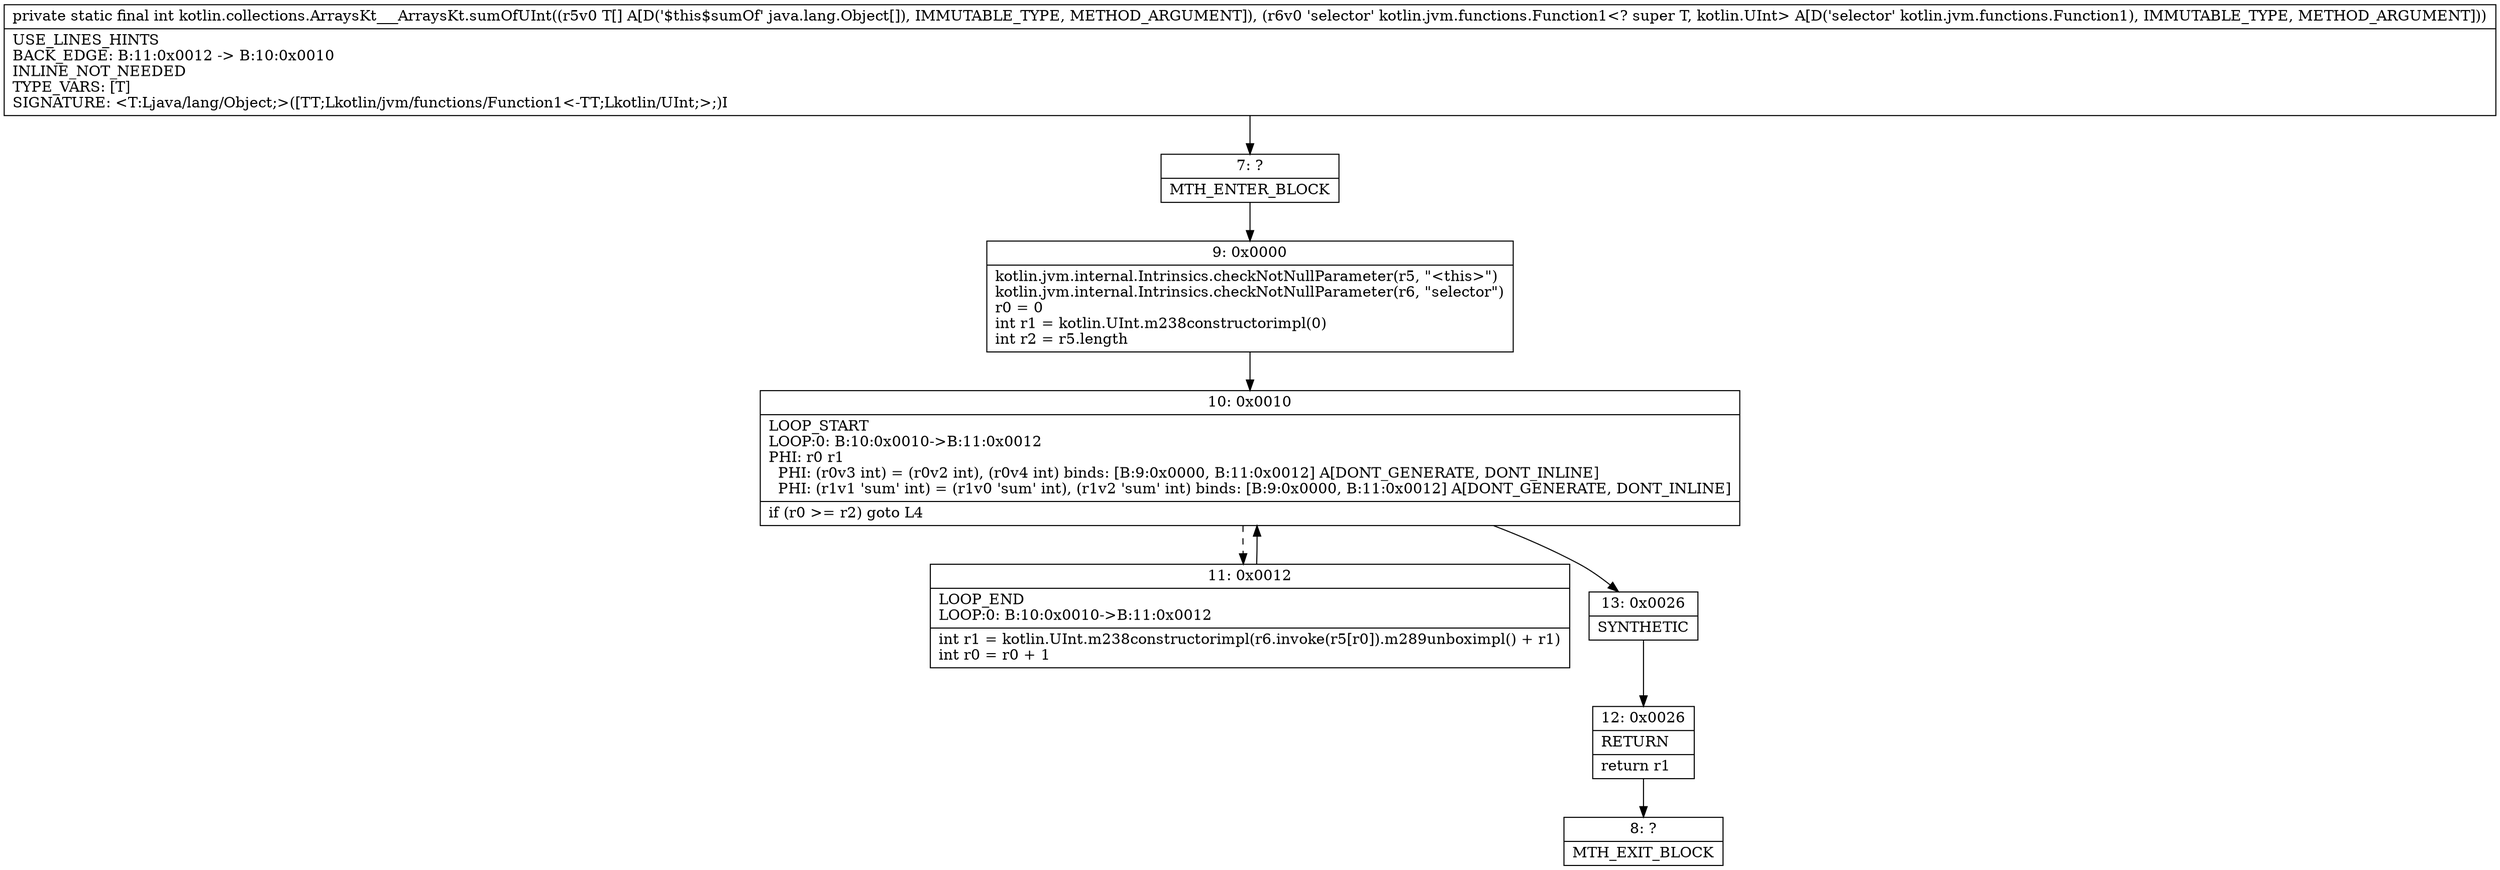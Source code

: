 digraph "CFG forkotlin.collections.ArraysKt___ArraysKt.sumOfUInt([Ljava\/lang\/Object;Lkotlin\/jvm\/functions\/Function1;)I" {
Node_7 [shape=record,label="{7\:\ ?|MTH_ENTER_BLOCK\l}"];
Node_9 [shape=record,label="{9\:\ 0x0000|kotlin.jvm.internal.Intrinsics.checkNotNullParameter(r5, \"\<this\>\")\lkotlin.jvm.internal.Intrinsics.checkNotNullParameter(r6, \"selector\")\lr0 = 0\lint r1 = kotlin.UInt.m238constructorimpl(0)\lint r2 = r5.length\l}"];
Node_10 [shape=record,label="{10\:\ 0x0010|LOOP_START\lLOOP:0: B:10:0x0010\-\>B:11:0x0012\lPHI: r0 r1 \l  PHI: (r0v3 int) = (r0v2 int), (r0v4 int) binds: [B:9:0x0000, B:11:0x0012] A[DONT_GENERATE, DONT_INLINE]\l  PHI: (r1v1 'sum' int) = (r1v0 'sum' int), (r1v2 'sum' int) binds: [B:9:0x0000, B:11:0x0012] A[DONT_GENERATE, DONT_INLINE]\l|if (r0 \>= r2) goto L4\l}"];
Node_11 [shape=record,label="{11\:\ 0x0012|LOOP_END\lLOOP:0: B:10:0x0010\-\>B:11:0x0012\l|int r1 = kotlin.UInt.m238constructorimpl(r6.invoke(r5[r0]).m289unboximpl() + r1)\lint r0 = r0 + 1\l}"];
Node_13 [shape=record,label="{13\:\ 0x0026|SYNTHETIC\l}"];
Node_12 [shape=record,label="{12\:\ 0x0026|RETURN\l|return r1\l}"];
Node_8 [shape=record,label="{8\:\ ?|MTH_EXIT_BLOCK\l}"];
MethodNode[shape=record,label="{private static final int kotlin.collections.ArraysKt___ArraysKt.sumOfUInt((r5v0 T[] A[D('$this$sumOf' java.lang.Object[]), IMMUTABLE_TYPE, METHOD_ARGUMENT]), (r6v0 'selector' kotlin.jvm.functions.Function1\<? super T, kotlin.UInt\> A[D('selector' kotlin.jvm.functions.Function1), IMMUTABLE_TYPE, METHOD_ARGUMENT]))  | USE_LINES_HINTS\lBACK_EDGE: B:11:0x0012 \-\> B:10:0x0010\lINLINE_NOT_NEEDED\lTYPE_VARS: [T]\lSIGNATURE: \<T:Ljava\/lang\/Object;\>([TT;Lkotlin\/jvm\/functions\/Function1\<\-TT;Lkotlin\/UInt;\>;)I\l}"];
MethodNode -> Node_7;Node_7 -> Node_9;
Node_9 -> Node_10;
Node_10 -> Node_11[style=dashed];
Node_10 -> Node_13;
Node_11 -> Node_10;
Node_13 -> Node_12;
Node_12 -> Node_8;
}


